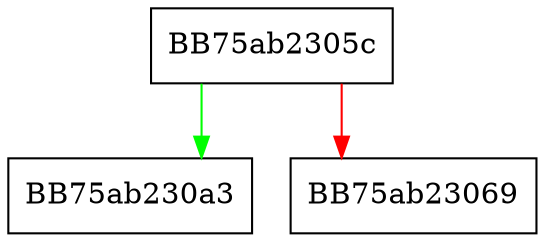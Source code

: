 digraph as_int64 {
  node [shape="box"];
  graph [splines=ortho];
  BB75ab2305c -> BB75ab230a3 [color="green"];
  BB75ab2305c -> BB75ab23069 [color="red"];
}